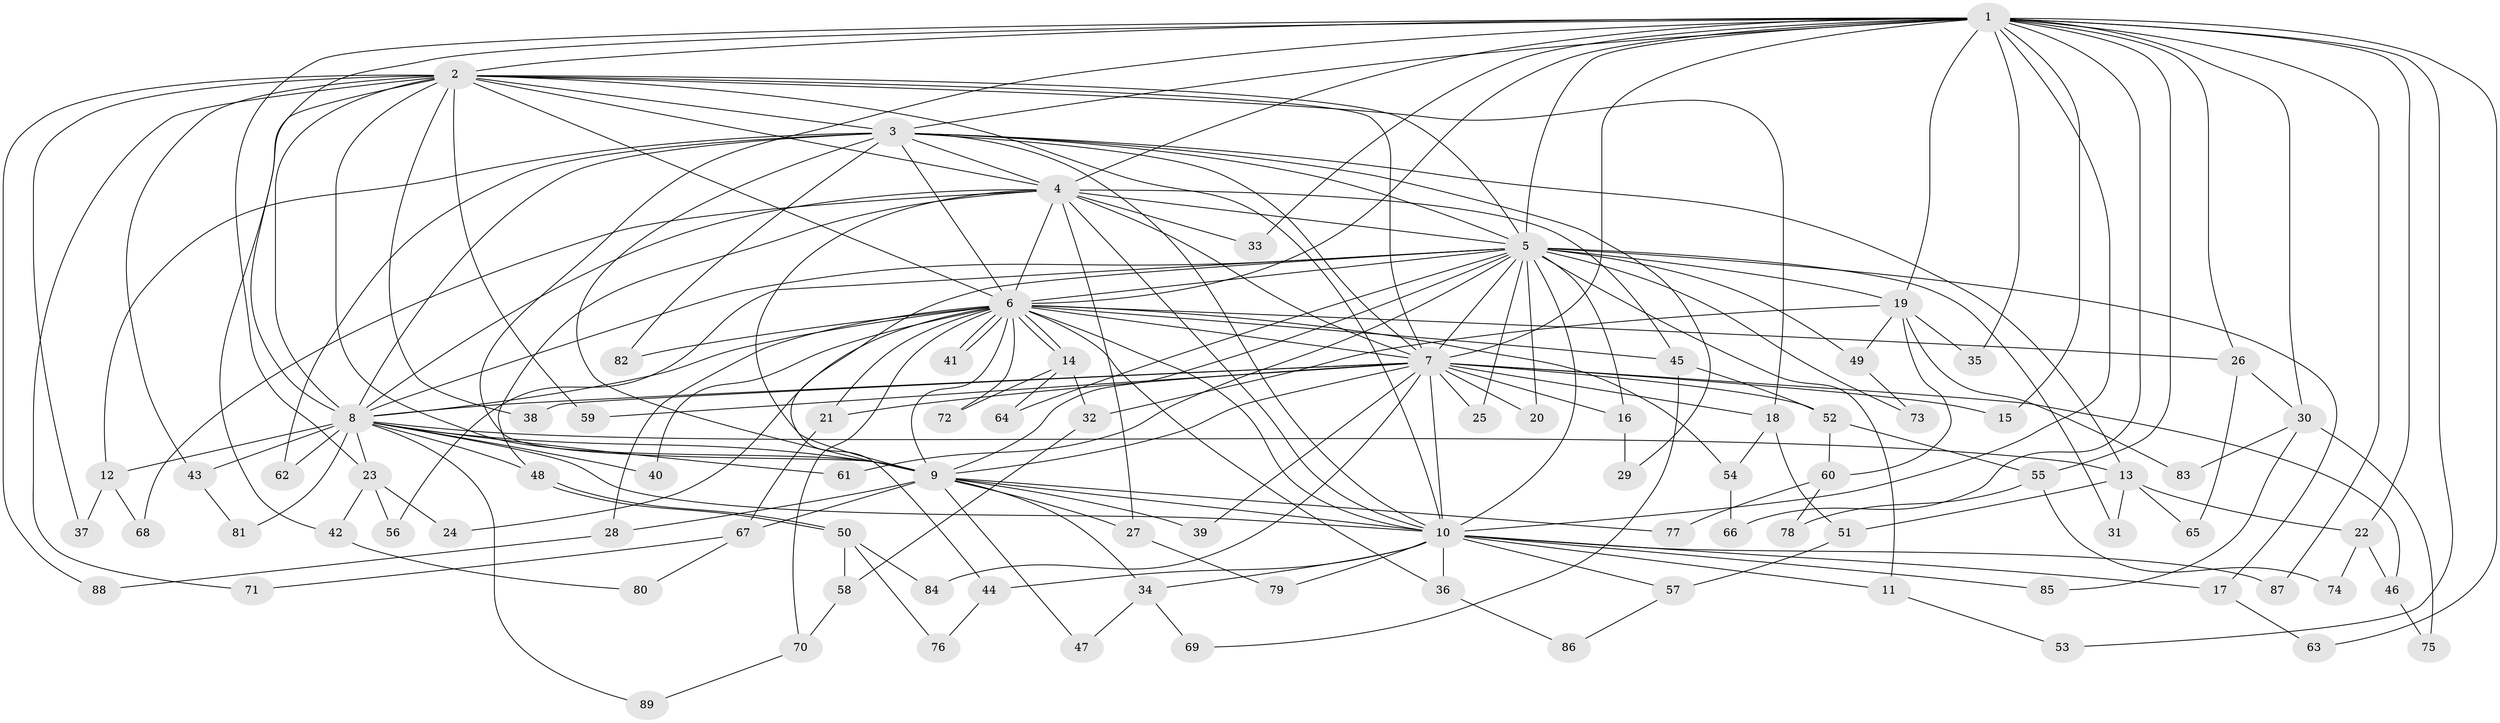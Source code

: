 // coarse degree distribution, {12: 0.045454545454545456, 2: 0.6363636363636364, 3: 0.06818181818181818, 15: 0.022727272727272728, 4: 0.022727272727272728, 1: 0.09090909090909091, 17: 0.022727272727272728, 8: 0.022727272727272728, 6: 0.022727272727272728, 5: 0.022727272727272728, 16: 0.022727272727272728}
// Generated by graph-tools (version 1.1) at 2025/49/03/04/25 21:49:43]
// undirected, 89 vertices, 203 edges
graph export_dot {
graph [start="1"]
  node [color=gray90,style=filled];
  1;
  2;
  3;
  4;
  5;
  6;
  7;
  8;
  9;
  10;
  11;
  12;
  13;
  14;
  15;
  16;
  17;
  18;
  19;
  20;
  21;
  22;
  23;
  24;
  25;
  26;
  27;
  28;
  29;
  30;
  31;
  32;
  33;
  34;
  35;
  36;
  37;
  38;
  39;
  40;
  41;
  42;
  43;
  44;
  45;
  46;
  47;
  48;
  49;
  50;
  51;
  52;
  53;
  54;
  55;
  56;
  57;
  58;
  59;
  60;
  61;
  62;
  63;
  64;
  65;
  66;
  67;
  68;
  69;
  70;
  71;
  72;
  73;
  74;
  75;
  76;
  77;
  78;
  79;
  80;
  81;
  82;
  83;
  84;
  85;
  86;
  87;
  88;
  89;
  1 -- 2;
  1 -- 3;
  1 -- 4;
  1 -- 5;
  1 -- 6;
  1 -- 7;
  1 -- 8;
  1 -- 9;
  1 -- 10;
  1 -- 15;
  1 -- 19;
  1 -- 22;
  1 -- 23;
  1 -- 26;
  1 -- 30;
  1 -- 33;
  1 -- 35;
  1 -- 53;
  1 -- 55;
  1 -- 63;
  1 -- 66;
  1 -- 87;
  2 -- 3;
  2 -- 4;
  2 -- 5;
  2 -- 6;
  2 -- 7;
  2 -- 8;
  2 -- 9;
  2 -- 10;
  2 -- 18;
  2 -- 37;
  2 -- 38;
  2 -- 42;
  2 -- 43;
  2 -- 59;
  2 -- 71;
  2 -- 88;
  3 -- 4;
  3 -- 5;
  3 -- 6;
  3 -- 7;
  3 -- 8;
  3 -- 9;
  3 -- 10;
  3 -- 12;
  3 -- 13;
  3 -- 29;
  3 -- 62;
  3 -- 82;
  4 -- 5;
  4 -- 6;
  4 -- 7;
  4 -- 8;
  4 -- 9;
  4 -- 10;
  4 -- 27;
  4 -- 33;
  4 -- 45;
  4 -- 48;
  4 -- 68;
  5 -- 6;
  5 -- 7;
  5 -- 8;
  5 -- 9;
  5 -- 10;
  5 -- 11;
  5 -- 16;
  5 -- 17;
  5 -- 19;
  5 -- 20;
  5 -- 25;
  5 -- 31;
  5 -- 44;
  5 -- 49;
  5 -- 56;
  5 -- 61;
  5 -- 64;
  5 -- 73;
  6 -- 7;
  6 -- 8;
  6 -- 9;
  6 -- 10;
  6 -- 14;
  6 -- 14;
  6 -- 21;
  6 -- 24;
  6 -- 26;
  6 -- 28;
  6 -- 36;
  6 -- 40;
  6 -- 41;
  6 -- 41;
  6 -- 45;
  6 -- 54;
  6 -- 70;
  6 -- 72;
  6 -- 82;
  7 -- 8;
  7 -- 9;
  7 -- 10;
  7 -- 15;
  7 -- 16;
  7 -- 18;
  7 -- 20;
  7 -- 21;
  7 -- 25;
  7 -- 38;
  7 -- 39;
  7 -- 46;
  7 -- 52;
  7 -- 59;
  7 -- 84;
  8 -- 9;
  8 -- 10;
  8 -- 12;
  8 -- 13;
  8 -- 23;
  8 -- 40;
  8 -- 43;
  8 -- 48;
  8 -- 61;
  8 -- 62;
  8 -- 81;
  8 -- 89;
  9 -- 10;
  9 -- 27;
  9 -- 28;
  9 -- 34;
  9 -- 39;
  9 -- 47;
  9 -- 67;
  9 -- 77;
  10 -- 11;
  10 -- 17;
  10 -- 34;
  10 -- 36;
  10 -- 44;
  10 -- 57;
  10 -- 79;
  10 -- 85;
  10 -- 87;
  11 -- 53;
  12 -- 37;
  12 -- 68;
  13 -- 22;
  13 -- 31;
  13 -- 51;
  13 -- 65;
  14 -- 32;
  14 -- 64;
  14 -- 72;
  16 -- 29;
  17 -- 63;
  18 -- 51;
  18 -- 54;
  19 -- 32;
  19 -- 35;
  19 -- 49;
  19 -- 60;
  19 -- 83;
  21 -- 67;
  22 -- 46;
  22 -- 74;
  23 -- 24;
  23 -- 42;
  23 -- 56;
  26 -- 30;
  26 -- 65;
  27 -- 79;
  28 -- 88;
  30 -- 75;
  30 -- 83;
  30 -- 85;
  32 -- 58;
  34 -- 47;
  34 -- 69;
  36 -- 86;
  42 -- 80;
  43 -- 81;
  44 -- 76;
  45 -- 52;
  45 -- 69;
  46 -- 75;
  48 -- 50;
  48 -- 50;
  49 -- 73;
  50 -- 58;
  50 -- 76;
  50 -- 84;
  51 -- 57;
  52 -- 55;
  52 -- 60;
  54 -- 66;
  55 -- 74;
  55 -- 78;
  57 -- 86;
  58 -- 70;
  60 -- 77;
  60 -- 78;
  67 -- 71;
  67 -- 80;
  70 -- 89;
}
